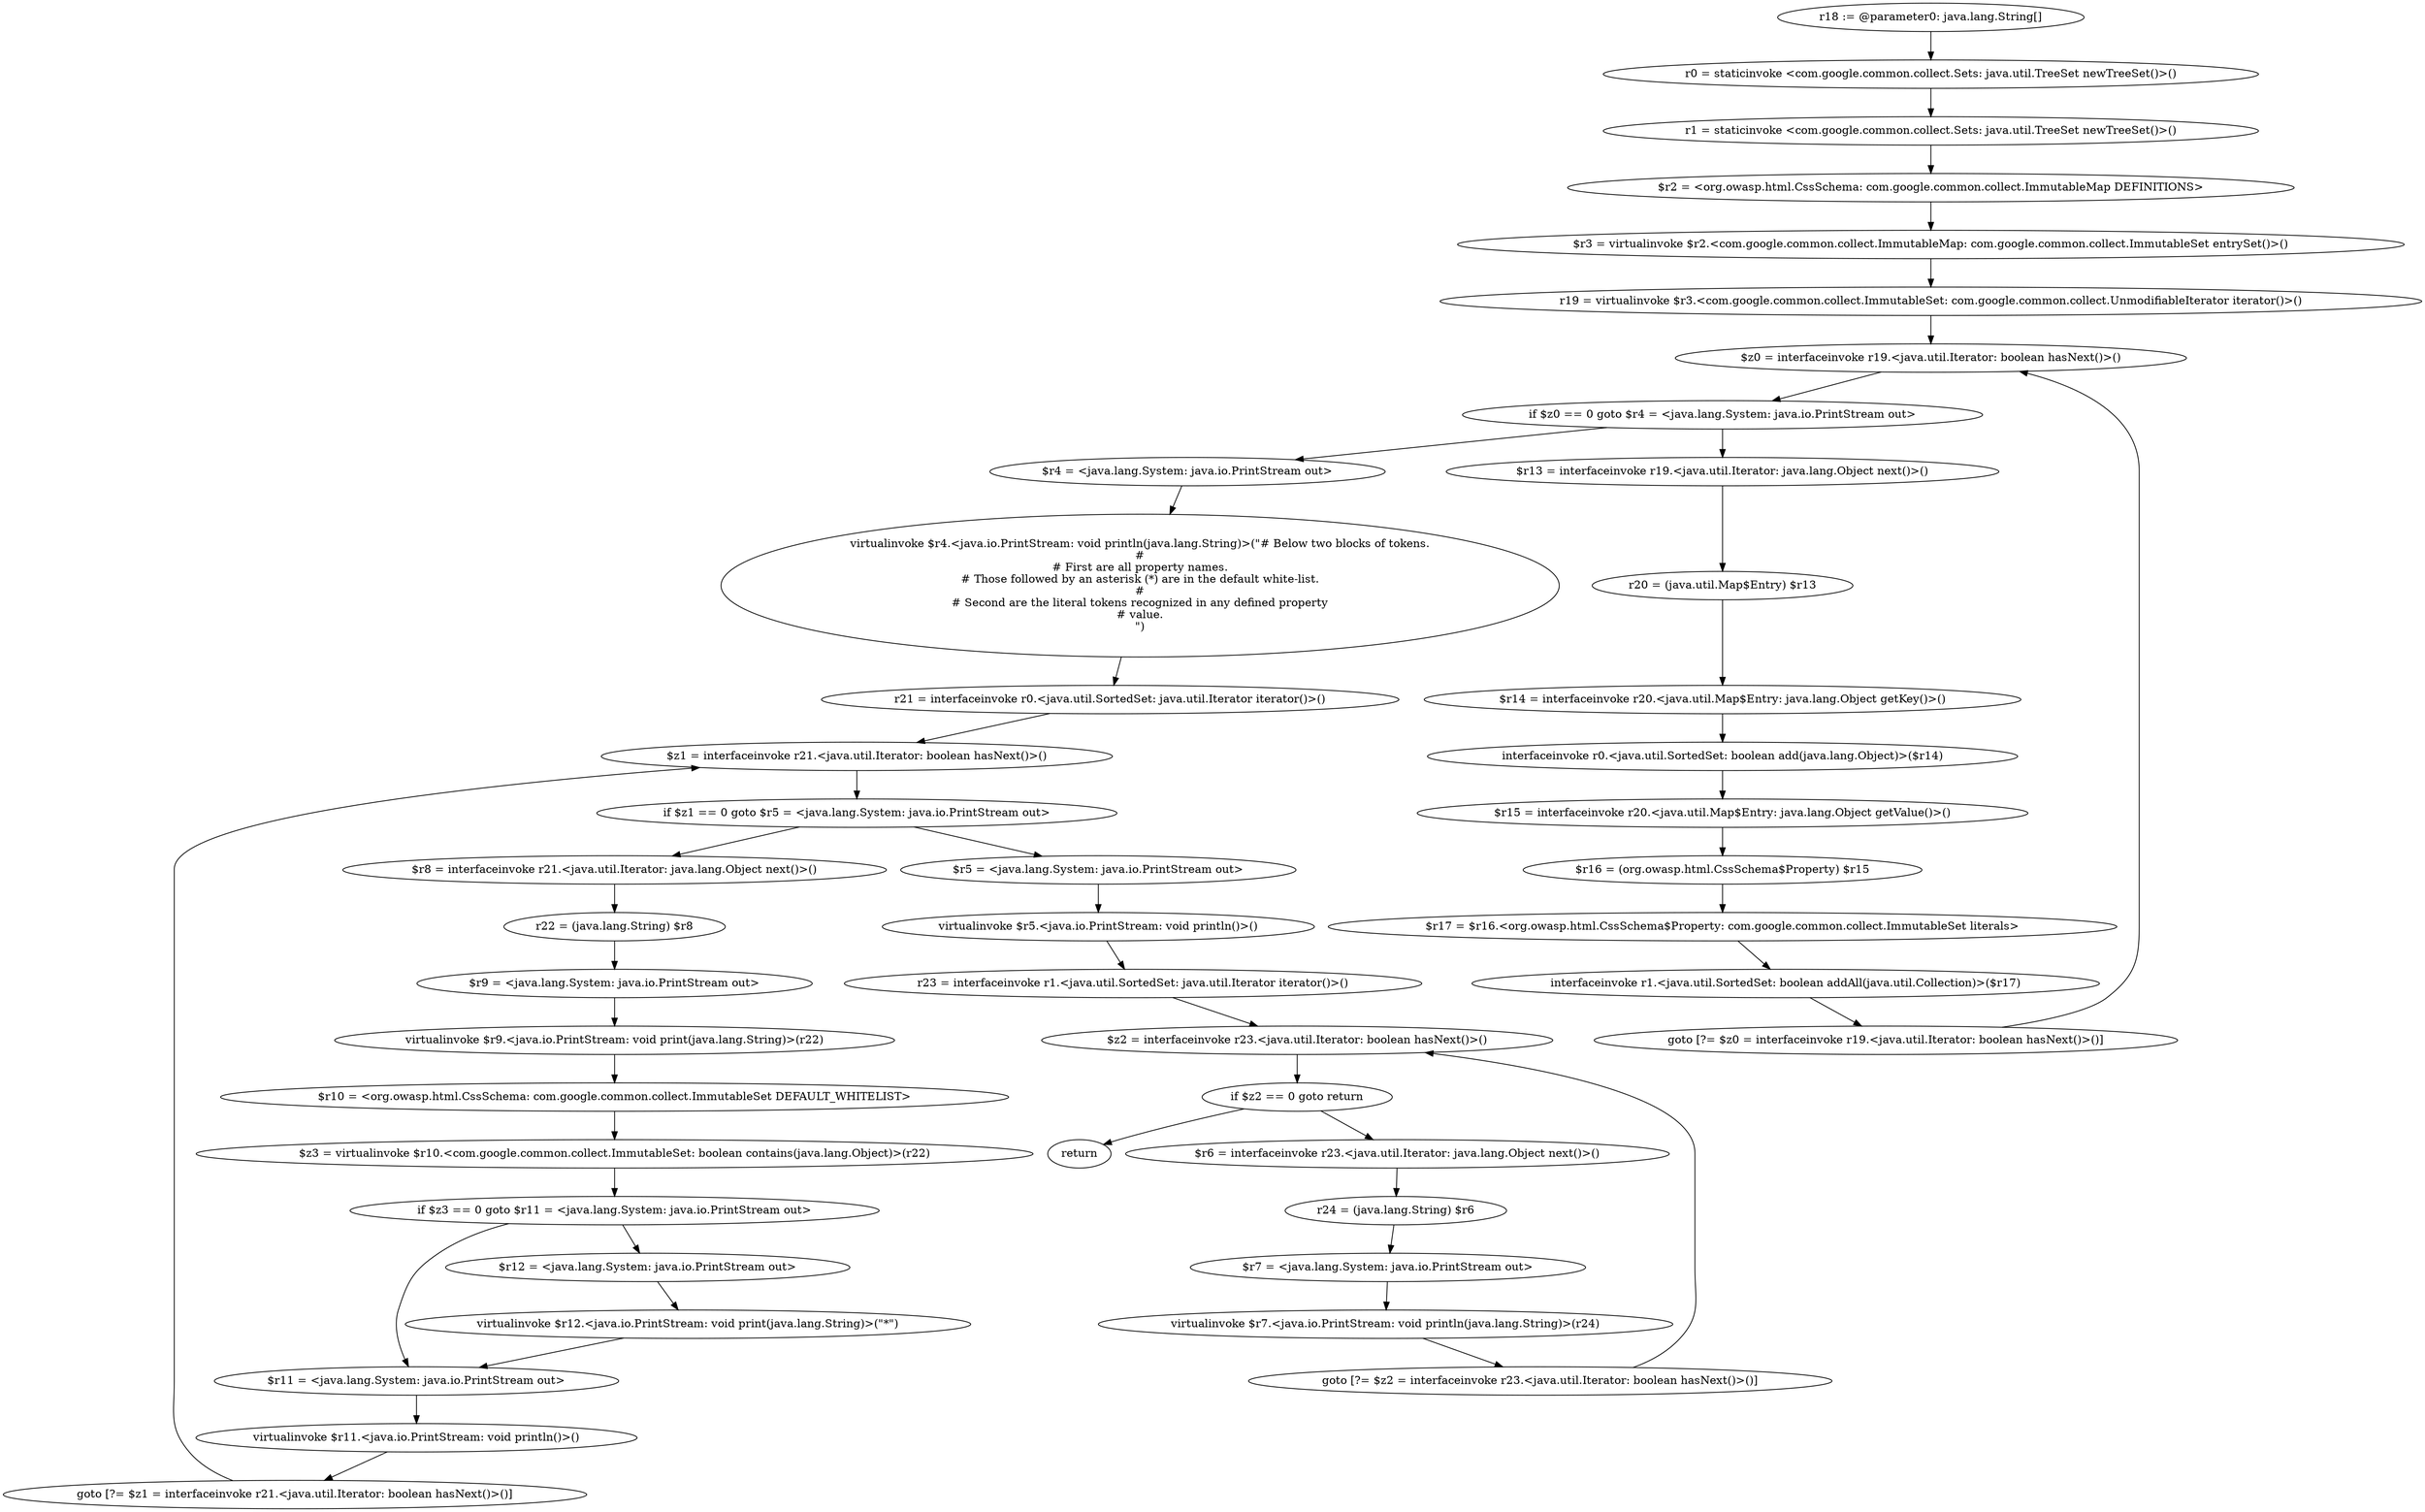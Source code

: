digraph "unitGraph" {
    "r18 := @parameter0: java.lang.String[]"
    "r0 = staticinvoke <com.google.common.collect.Sets: java.util.TreeSet newTreeSet()>()"
    "r1 = staticinvoke <com.google.common.collect.Sets: java.util.TreeSet newTreeSet()>()"
    "$r2 = <org.owasp.html.CssSchema: com.google.common.collect.ImmutableMap DEFINITIONS>"
    "$r3 = virtualinvoke $r2.<com.google.common.collect.ImmutableMap: com.google.common.collect.ImmutableSet entrySet()>()"
    "r19 = virtualinvoke $r3.<com.google.common.collect.ImmutableSet: com.google.common.collect.UnmodifiableIterator iterator()>()"
    "$z0 = interfaceinvoke r19.<java.util.Iterator: boolean hasNext()>()"
    "if $z0 == 0 goto $r4 = <java.lang.System: java.io.PrintStream out>"
    "$r13 = interfaceinvoke r19.<java.util.Iterator: java.lang.Object next()>()"
    "r20 = (java.util.Map$Entry) $r13"
    "$r14 = interfaceinvoke r20.<java.util.Map$Entry: java.lang.Object getKey()>()"
    "interfaceinvoke r0.<java.util.SortedSet: boolean add(java.lang.Object)>($r14)"
    "$r15 = interfaceinvoke r20.<java.util.Map$Entry: java.lang.Object getValue()>()"
    "$r16 = (org.owasp.html.CssSchema$Property) $r15"
    "$r17 = $r16.<org.owasp.html.CssSchema$Property: com.google.common.collect.ImmutableSet literals>"
    "interfaceinvoke r1.<java.util.SortedSet: boolean addAll(java.util.Collection)>($r17)"
    "goto [?= $z0 = interfaceinvoke r19.<java.util.Iterator: boolean hasNext()>()]"
    "$r4 = <java.lang.System: java.io.PrintStream out>"
    "virtualinvoke $r4.<java.io.PrintStream: void println(java.lang.String)>(\"# Below two blocks of tokens.\n#\n# First are all property names.\n# Those followed by an asterisk (*) are in the default white-list.\n#\n# Second are the literal tokens recognized in any defined property\n# value.\n\")"
    "r21 = interfaceinvoke r0.<java.util.SortedSet: java.util.Iterator iterator()>()"
    "$z1 = interfaceinvoke r21.<java.util.Iterator: boolean hasNext()>()"
    "if $z1 == 0 goto $r5 = <java.lang.System: java.io.PrintStream out>"
    "$r8 = interfaceinvoke r21.<java.util.Iterator: java.lang.Object next()>()"
    "r22 = (java.lang.String) $r8"
    "$r9 = <java.lang.System: java.io.PrintStream out>"
    "virtualinvoke $r9.<java.io.PrintStream: void print(java.lang.String)>(r22)"
    "$r10 = <org.owasp.html.CssSchema: com.google.common.collect.ImmutableSet DEFAULT_WHITELIST>"
    "$z3 = virtualinvoke $r10.<com.google.common.collect.ImmutableSet: boolean contains(java.lang.Object)>(r22)"
    "if $z3 == 0 goto $r11 = <java.lang.System: java.io.PrintStream out>"
    "$r12 = <java.lang.System: java.io.PrintStream out>"
    "virtualinvoke $r12.<java.io.PrintStream: void print(java.lang.String)>(\"*\")"
    "$r11 = <java.lang.System: java.io.PrintStream out>"
    "virtualinvoke $r11.<java.io.PrintStream: void println()>()"
    "goto [?= $z1 = interfaceinvoke r21.<java.util.Iterator: boolean hasNext()>()]"
    "$r5 = <java.lang.System: java.io.PrintStream out>"
    "virtualinvoke $r5.<java.io.PrintStream: void println()>()"
    "r23 = interfaceinvoke r1.<java.util.SortedSet: java.util.Iterator iterator()>()"
    "$z2 = interfaceinvoke r23.<java.util.Iterator: boolean hasNext()>()"
    "if $z2 == 0 goto return"
    "$r6 = interfaceinvoke r23.<java.util.Iterator: java.lang.Object next()>()"
    "r24 = (java.lang.String) $r6"
    "$r7 = <java.lang.System: java.io.PrintStream out>"
    "virtualinvoke $r7.<java.io.PrintStream: void println(java.lang.String)>(r24)"
    "goto [?= $z2 = interfaceinvoke r23.<java.util.Iterator: boolean hasNext()>()]"
    "return"
    "r18 := @parameter0: java.lang.String[]"->"r0 = staticinvoke <com.google.common.collect.Sets: java.util.TreeSet newTreeSet()>()";
    "r0 = staticinvoke <com.google.common.collect.Sets: java.util.TreeSet newTreeSet()>()"->"r1 = staticinvoke <com.google.common.collect.Sets: java.util.TreeSet newTreeSet()>()";
    "r1 = staticinvoke <com.google.common.collect.Sets: java.util.TreeSet newTreeSet()>()"->"$r2 = <org.owasp.html.CssSchema: com.google.common.collect.ImmutableMap DEFINITIONS>";
    "$r2 = <org.owasp.html.CssSchema: com.google.common.collect.ImmutableMap DEFINITIONS>"->"$r3 = virtualinvoke $r2.<com.google.common.collect.ImmutableMap: com.google.common.collect.ImmutableSet entrySet()>()";
    "$r3 = virtualinvoke $r2.<com.google.common.collect.ImmutableMap: com.google.common.collect.ImmutableSet entrySet()>()"->"r19 = virtualinvoke $r3.<com.google.common.collect.ImmutableSet: com.google.common.collect.UnmodifiableIterator iterator()>()";
    "r19 = virtualinvoke $r3.<com.google.common.collect.ImmutableSet: com.google.common.collect.UnmodifiableIterator iterator()>()"->"$z0 = interfaceinvoke r19.<java.util.Iterator: boolean hasNext()>()";
    "$z0 = interfaceinvoke r19.<java.util.Iterator: boolean hasNext()>()"->"if $z0 == 0 goto $r4 = <java.lang.System: java.io.PrintStream out>";
    "if $z0 == 0 goto $r4 = <java.lang.System: java.io.PrintStream out>"->"$r13 = interfaceinvoke r19.<java.util.Iterator: java.lang.Object next()>()";
    "if $z0 == 0 goto $r4 = <java.lang.System: java.io.PrintStream out>"->"$r4 = <java.lang.System: java.io.PrintStream out>";
    "$r13 = interfaceinvoke r19.<java.util.Iterator: java.lang.Object next()>()"->"r20 = (java.util.Map$Entry) $r13";
    "r20 = (java.util.Map$Entry) $r13"->"$r14 = interfaceinvoke r20.<java.util.Map$Entry: java.lang.Object getKey()>()";
    "$r14 = interfaceinvoke r20.<java.util.Map$Entry: java.lang.Object getKey()>()"->"interfaceinvoke r0.<java.util.SortedSet: boolean add(java.lang.Object)>($r14)";
    "interfaceinvoke r0.<java.util.SortedSet: boolean add(java.lang.Object)>($r14)"->"$r15 = interfaceinvoke r20.<java.util.Map$Entry: java.lang.Object getValue()>()";
    "$r15 = interfaceinvoke r20.<java.util.Map$Entry: java.lang.Object getValue()>()"->"$r16 = (org.owasp.html.CssSchema$Property) $r15";
    "$r16 = (org.owasp.html.CssSchema$Property) $r15"->"$r17 = $r16.<org.owasp.html.CssSchema$Property: com.google.common.collect.ImmutableSet literals>";
    "$r17 = $r16.<org.owasp.html.CssSchema$Property: com.google.common.collect.ImmutableSet literals>"->"interfaceinvoke r1.<java.util.SortedSet: boolean addAll(java.util.Collection)>($r17)";
    "interfaceinvoke r1.<java.util.SortedSet: boolean addAll(java.util.Collection)>($r17)"->"goto [?= $z0 = interfaceinvoke r19.<java.util.Iterator: boolean hasNext()>()]";
    "goto [?= $z0 = interfaceinvoke r19.<java.util.Iterator: boolean hasNext()>()]"->"$z0 = interfaceinvoke r19.<java.util.Iterator: boolean hasNext()>()";
    "$r4 = <java.lang.System: java.io.PrintStream out>"->"virtualinvoke $r4.<java.io.PrintStream: void println(java.lang.String)>(\"# Below two blocks of tokens.\n#\n# First are all property names.\n# Those followed by an asterisk (*) are in the default white-list.\n#\n# Second are the literal tokens recognized in any defined property\n# value.\n\")";
    "virtualinvoke $r4.<java.io.PrintStream: void println(java.lang.String)>(\"# Below two blocks of tokens.\n#\n# First are all property names.\n# Those followed by an asterisk (*) are in the default white-list.\n#\n# Second are the literal tokens recognized in any defined property\n# value.\n\")"->"r21 = interfaceinvoke r0.<java.util.SortedSet: java.util.Iterator iterator()>()";
    "r21 = interfaceinvoke r0.<java.util.SortedSet: java.util.Iterator iterator()>()"->"$z1 = interfaceinvoke r21.<java.util.Iterator: boolean hasNext()>()";
    "$z1 = interfaceinvoke r21.<java.util.Iterator: boolean hasNext()>()"->"if $z1 == 0 goto $r5 = <java.lang.System: java.io.PrintStream out>";
    "if $z1 == 0 goto $r5 = <java.lang.System: java.io.PrintStream out>"->"$r8 = interfaceinvoke r21.<java.util.Iterator: java.lang.Object next()>()";
    "if $z1 == 0 goto $r5 = <java.lang.System: java.io.PrintStream out>"->"$r5 = <java.lang.System: java.io.PrintStream out>";
    "$r8 = interfaceinvoke r21.<java.util.Iterator: java.lang.Object next()>()"->"r22 = (java.lang.String) $r8";
    "r22 = (java.lang.String) $r8"->"$r9 = <java.lang.System: java.io.PrintStream out>";
    "$r9 = <java.lang.System: java.io.PrintStream out>"->"virtualinvoke $r9.<java.io.PrintStream: void print(java.lang.String)>(r22)";
    "virtualinvoke $r9.<java.io.PrintStream: void print(java.lang.String)>(r22)"->"$r10 = <org.owasp.html.CssSchema: com.google.common.collect.ImmutableSet DEFAULT_WHITELIST>";
    "$r10 = <org.owasp.html.CssSchema: com.google.common.collect.ImmutableSet DEFAULT_WHITELIST>"->"$z3 = virtualinvoke $r10.<com.google.common.collect.ImmutableSet: boolean contains(java.lang.Object)>(r22)";
    "$z3 = virtualinvoke $r10.<com.google.common.collect.ImmutableSet: boolean contains(java.lang.Object)>(r22)"->"if $z3 == 0 goto $r11 = <java.lang.System: java.io.PrintStream out>";
    "if $z3 == 0 goto $r11 = <java.lang.System: java.io.PrintStream out>"->"$r12 = <java.lang.System: java.io.PrintStream out>";
    "if $z3 == 0 goto $r11 = <java.lang.System: java.io.PrintStream out>"->"$r11 = <java.lang.System: java.io.PrintStream out>";
    "$r12 = <java.lang.System: java.io.PrintStream out>"->"virtualinvoke $r12.<java.io.PrintStream: void print(java.lang.String)>(\"*\")";
    "virtualinvoke $r12.<java.io.PrintStream: void print(java.lang.String)>(\"*\")"->"$r11 = <java.lang.System: java.io.PrintStream out>";
    "$r11 = <java.lang.System: java.io.PrintStream out>"->"virtualinvoke $r11.<java.io.PrintStream: void println()>()";
    "virtualinvoke $r11.<java.io.PrintStream: void println()>()"->"goto [?= $z1 = interfaceinvoke r21.<java.util.Iterator: boolean hasNext()>()]";
    "goto [?= $z1 = interfaceinvoke r21.<java.util.Iterator: boolean hasNext()>()]"->"$z1 = interfaceinvoke r21.<java.util.Iterator: boolean hasNext()>()";
    "$r5 = <java.lang.System: java.io.PrintStream out>"->"virtualinvoke $r5.<java.io.PrintStream: void println()>()";
    "virtualinvoke $r5.<java.io.PrintStream: void println()>()"->"r23 = interfaceinvoke r1.<java.util.SortedSet: java.util.Iterator iterator()>()";
    "r23 = interfaceinvoke r1.<java.util.SortedSet: java.util.Iterator iterator()>()"->"$z2 = interfaceinvoke r23.<java.util.Iterator: boolean hasNext()>()";
    "$z2 = interfaceinvoke r23.<java.util.Iterator: boolean hasNext()>()"->"if $z2 == 0 goto return";
    "if $z2 == 0 goto return"->"$r6 = interfaceinvoke r23.<java.util.Iterator: java.lang.Object next()>()";
    "if $z2 == 0 goto return"->"return";
    "$r6 = interfaceinvoke r23.<java.util.Iterator: java.lang.Object next()>()"->"r24 = (java.lang.String) $r6";
    "r24 = (java.lang.String) $r6"->"$r7 = <java.lang.System: java.io.PrintStream out>";
    "$r7 = <java.lang.System: java.io.PrintStream out>"->"virtualinvoke $r7.<java.io.PrintStream: void println(java.lang.String)>(r24)";
    "virtualinvoke $r7.<java.io.PrintStream: void println(java.lang.String)>(r24)"->"goto [?= $z2 = interfaceinvoke r23.<java.util.Iterator: boolean hasNext()>()]";
    "goto [?= $z2 = interfaceinvoke r23.<java.util.Iterator: boolean hasNext()>()]"->"$z2 = interfaceinvoke r23.<java.util.Iterator: boolean hasNext()>()";
}
